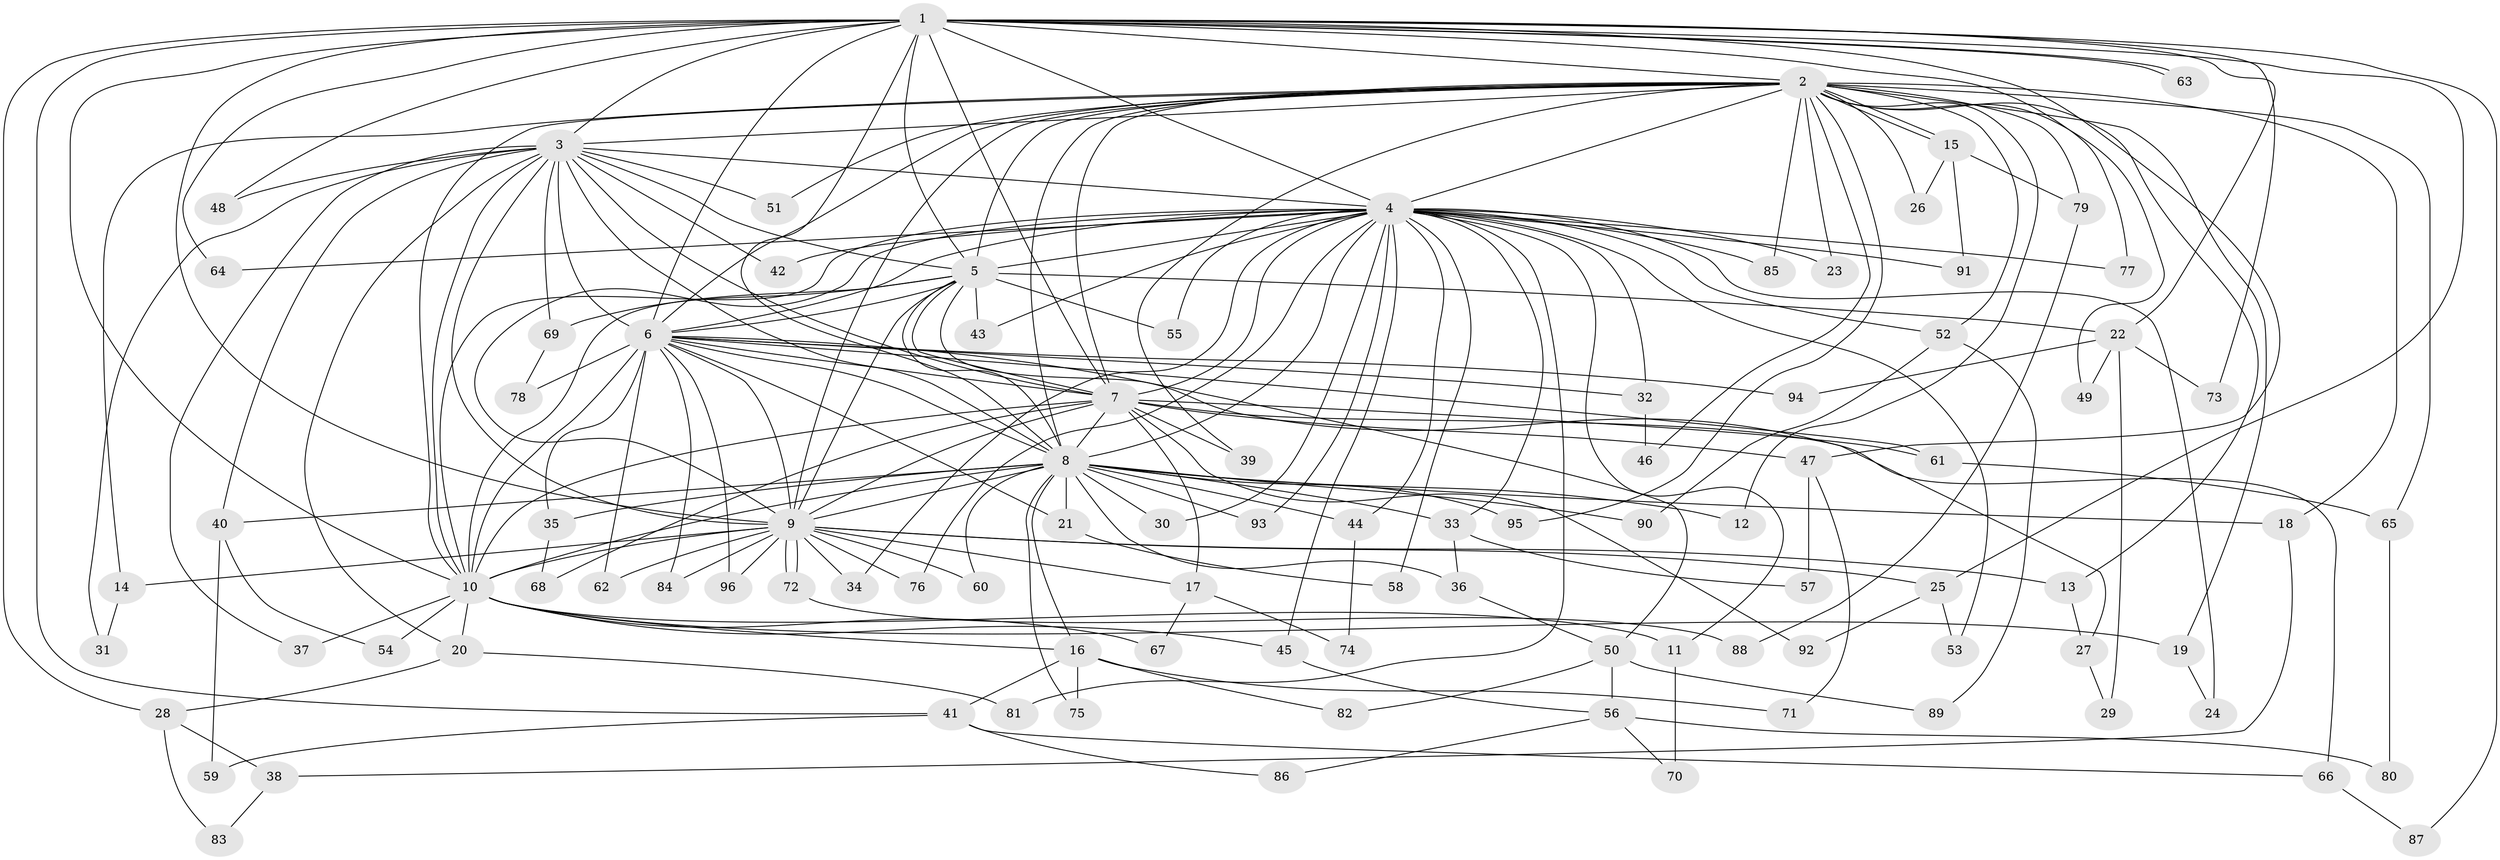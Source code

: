 // coarse degree distribution, {21: 0.02857142857142857, 24: 0.014285714285714285, 26: 0.014285714285714285, 27: 0.014285714285714285, 11: 0.014285714285714285, 16: 0.014285714285714285, 17: 0.014285714285714285, 3: 0.2, 2: 0.5, 4: 0.11428571428571428, 5: 0.02857142857142857, 6: 0.02857142857142857, 1: 0.014285714285714285}
// Generated by graph-tools (version 1.1) at 2025/23/03/03/25 07:23:46]
// undirected, 96 vertices, 217 edges
graph export_dot {
graph [start="1"]
  node [color=gray90,style=filled];
  1;
  2;
  3;
  4;
  5;
  6;
  7;
  8;
  9;
  10;
  11;
  12;
  13;
  14;
  15;
  16;
  17;
  18;
  19;
  20;
  21;
  22;
  23;
  24;
  25;
  26;
  27;
  28;
  29;
  30;
  31;
  32;
  33;
  34;
  35;
  36;
  37;
  38;
  39;
  40;
  41;
  42;
  43;
  44;
  45;
  46;
  47;
  48;
  49;
  50;
  51;
  52;
  53;
  54;
  55;
  56;
  57;
  58;
  59;
  60;
  61;
  62;
  63;
  64;
  65;
  66;
  67;
  68;
  69;
  70;
  71;
  72;
  73;
  74;
  75;
  76;
  77;
  78;
  79;
  80;
  81;
  82;
  83;
  84;
  85;
  86;
  87;
  88;
  89;
  90;
  91;
  92;
  93;
  94;
  95;
  96;
  1 -- 2;
  1 -- 3;
  1 -- 4;
  1 -- 5;
  1 -- 6;
  1 -- 7;
  1 -- 8;
  1 -- 9;
  1 -- 10;
  1 -- 22;
  1 -- 25;
  1 -- 28;
  1 -- 41;
  1 -- 47;
  1 -- 48;
  1 -- 63;
  1 -- 63;
  1 -- 64;
  1 -- 73;
  1 -- 77;
  1 -- 87;
  2 -- 3;
  2 -- 4;
  2 -- 5;
  2 -- 6;
  2 -- 7;
  2 -- 8;
  2 -- 9;
  2 -- 10;
  2 -- 12;
  2 -- 13;
  2 -- 14;
  2 -- 15;
  2 -- 15;
  2 -- 18;
  2 -- 19;
  2 -- 23;
  2 -- 26;
  2 -- 39;
  2 -- 46;
  2 -- 49;
  2 -- 51;
  2 -- 52;
  2 -- 65;
  2 -- 79;
  2 -- 85;
  2 -- 95;
  3 -- 4;
  3 -- 5;
  3 -- 6;
  3 -- 7;
  3 -- 8;
  3 -- 9;
  3 -- 10;
  3 -- 20;
  3 -- 31;
  3 -- 37;
  3 -- 40;
  3 -- 42;
  3 -- 48;
  3 -- 51;
  3 -- 69;
  4 -- 5;
  4 -- 6;
  4 -- 7;
  4 -- 8;
  4 -- 9;
  4 -- 10;
  4 -- 11;
  4 -- 23;
  4 -- 24;
  4 -- 30;
  4 -- 32;
  4 -- 33;
  4 -- 34;
  4 -- 42;
  4 -- 43;
  4 -- 44;
  4 -- 45;
  4 -- 52;
  4 -- 53;
  4 -- 55;
  4 -- 58;
  4 -- 64;
  4 -- 76;
  4 -- 77;
  4 -- 81;
  4 -- 85;
  4 -- 91;
  4 -- 93;
  5 -- 6;
  5 -- 7;
  5 -- 8;
  5 -- 9;
  5 -- 10;
  5 -- 22;
  5 -- 43;
  5 -- 50;
  5 -- 55;
  5 -- 69;
  6 -- 7;
  6 -- 8;
  6 -- 9;
  6 -- 10;
  6 -- 21;
  6 -- 27;
  6 -- 32;
  6 -- 35;
  6 -- 61;
  6 -- 62;
  6 -- 78;
  6 -- 84;
  6 -- 94;
  6 -- 96;
  7 -- 8;
  7 -- 9;
  7 -- 10;
  7 -- 17;
  7 -- 39;
  7 -- 47;
  7 -- 61;
  7 -- 66;
  7 -- 68;
  7 -- 92;
  8 -- 9;
  8 -- 10;
  8 -- 12;
  8 -- 16;
  8 -- 18;
  8 -- 21;
  8 -- 30;
  8 -- 33;
  8 -- 35;
  8 -- 36;
  8 -- 40;
  8 -- 44;
  8 -- 60;
  8 -- 75;
  8 -- 90;
  8 -- 93;
  8 -- 95;
  9 -- 10;
  9 -- 13;
  9 -- 14;
  9 -- 17;
  9 -- 25;
  9 -- 34;
  9 -- 60;
  9 -- 62;
  9 -- 72;
  9 -- 72;
  9 -- 76;
  9 -- 84;
  9 -- 96;
  10 -- 11;
  10 -- 16;
  10 -- 19;
  10 -- 20;
  10 -- 37;
  10 -- 45;
  10 -- 54;
  10 -- 67;
  11 -- 70;
  13 -- 27;
  14 -- 31;
  15 -- 26;
  15 -- 79;
  15 -- 91;
  16 -- 41;
  16 -- 71;
  16 -- 75;
  16 -- 82;
  17 -- 67;
  17 -- 74;
  18 -- 38;
  19 -- 24;
  20 -- 28;
  20 -- 81;
  21 -- 58;
  22 -- 29;
  22 -- 49;
  22 -- 73;
  22 -- 94;
  25 -- 53;
  25 -- 92;
  27 -- 29;
  28 -- 38;
  28 -- 83;
  32 -- 46;
  33 -- 36;
  33 -- 57;
  35 -- 68;
  36 -- 50;
  38 -- 83;
  40 -- 54;
  40 -- 59;
  41 -- 59;
  41 -- 66;
  41 -- 86;
  44 -- 74;
  45 -- 56;
  47 -- 57;
  47 -- 71;
  50 -- 56;
  50 -- 82;
  50 -- 89;
  52 -- 89;
  52 -- 90;
  56 -- 70;
  56 -- 80;
  56 -- 86;
  61 -- 65;
  65 -- 80;
  66 -- 87;
  69 -- 78;
  72 -- 88;
  79 -- 88;
}

